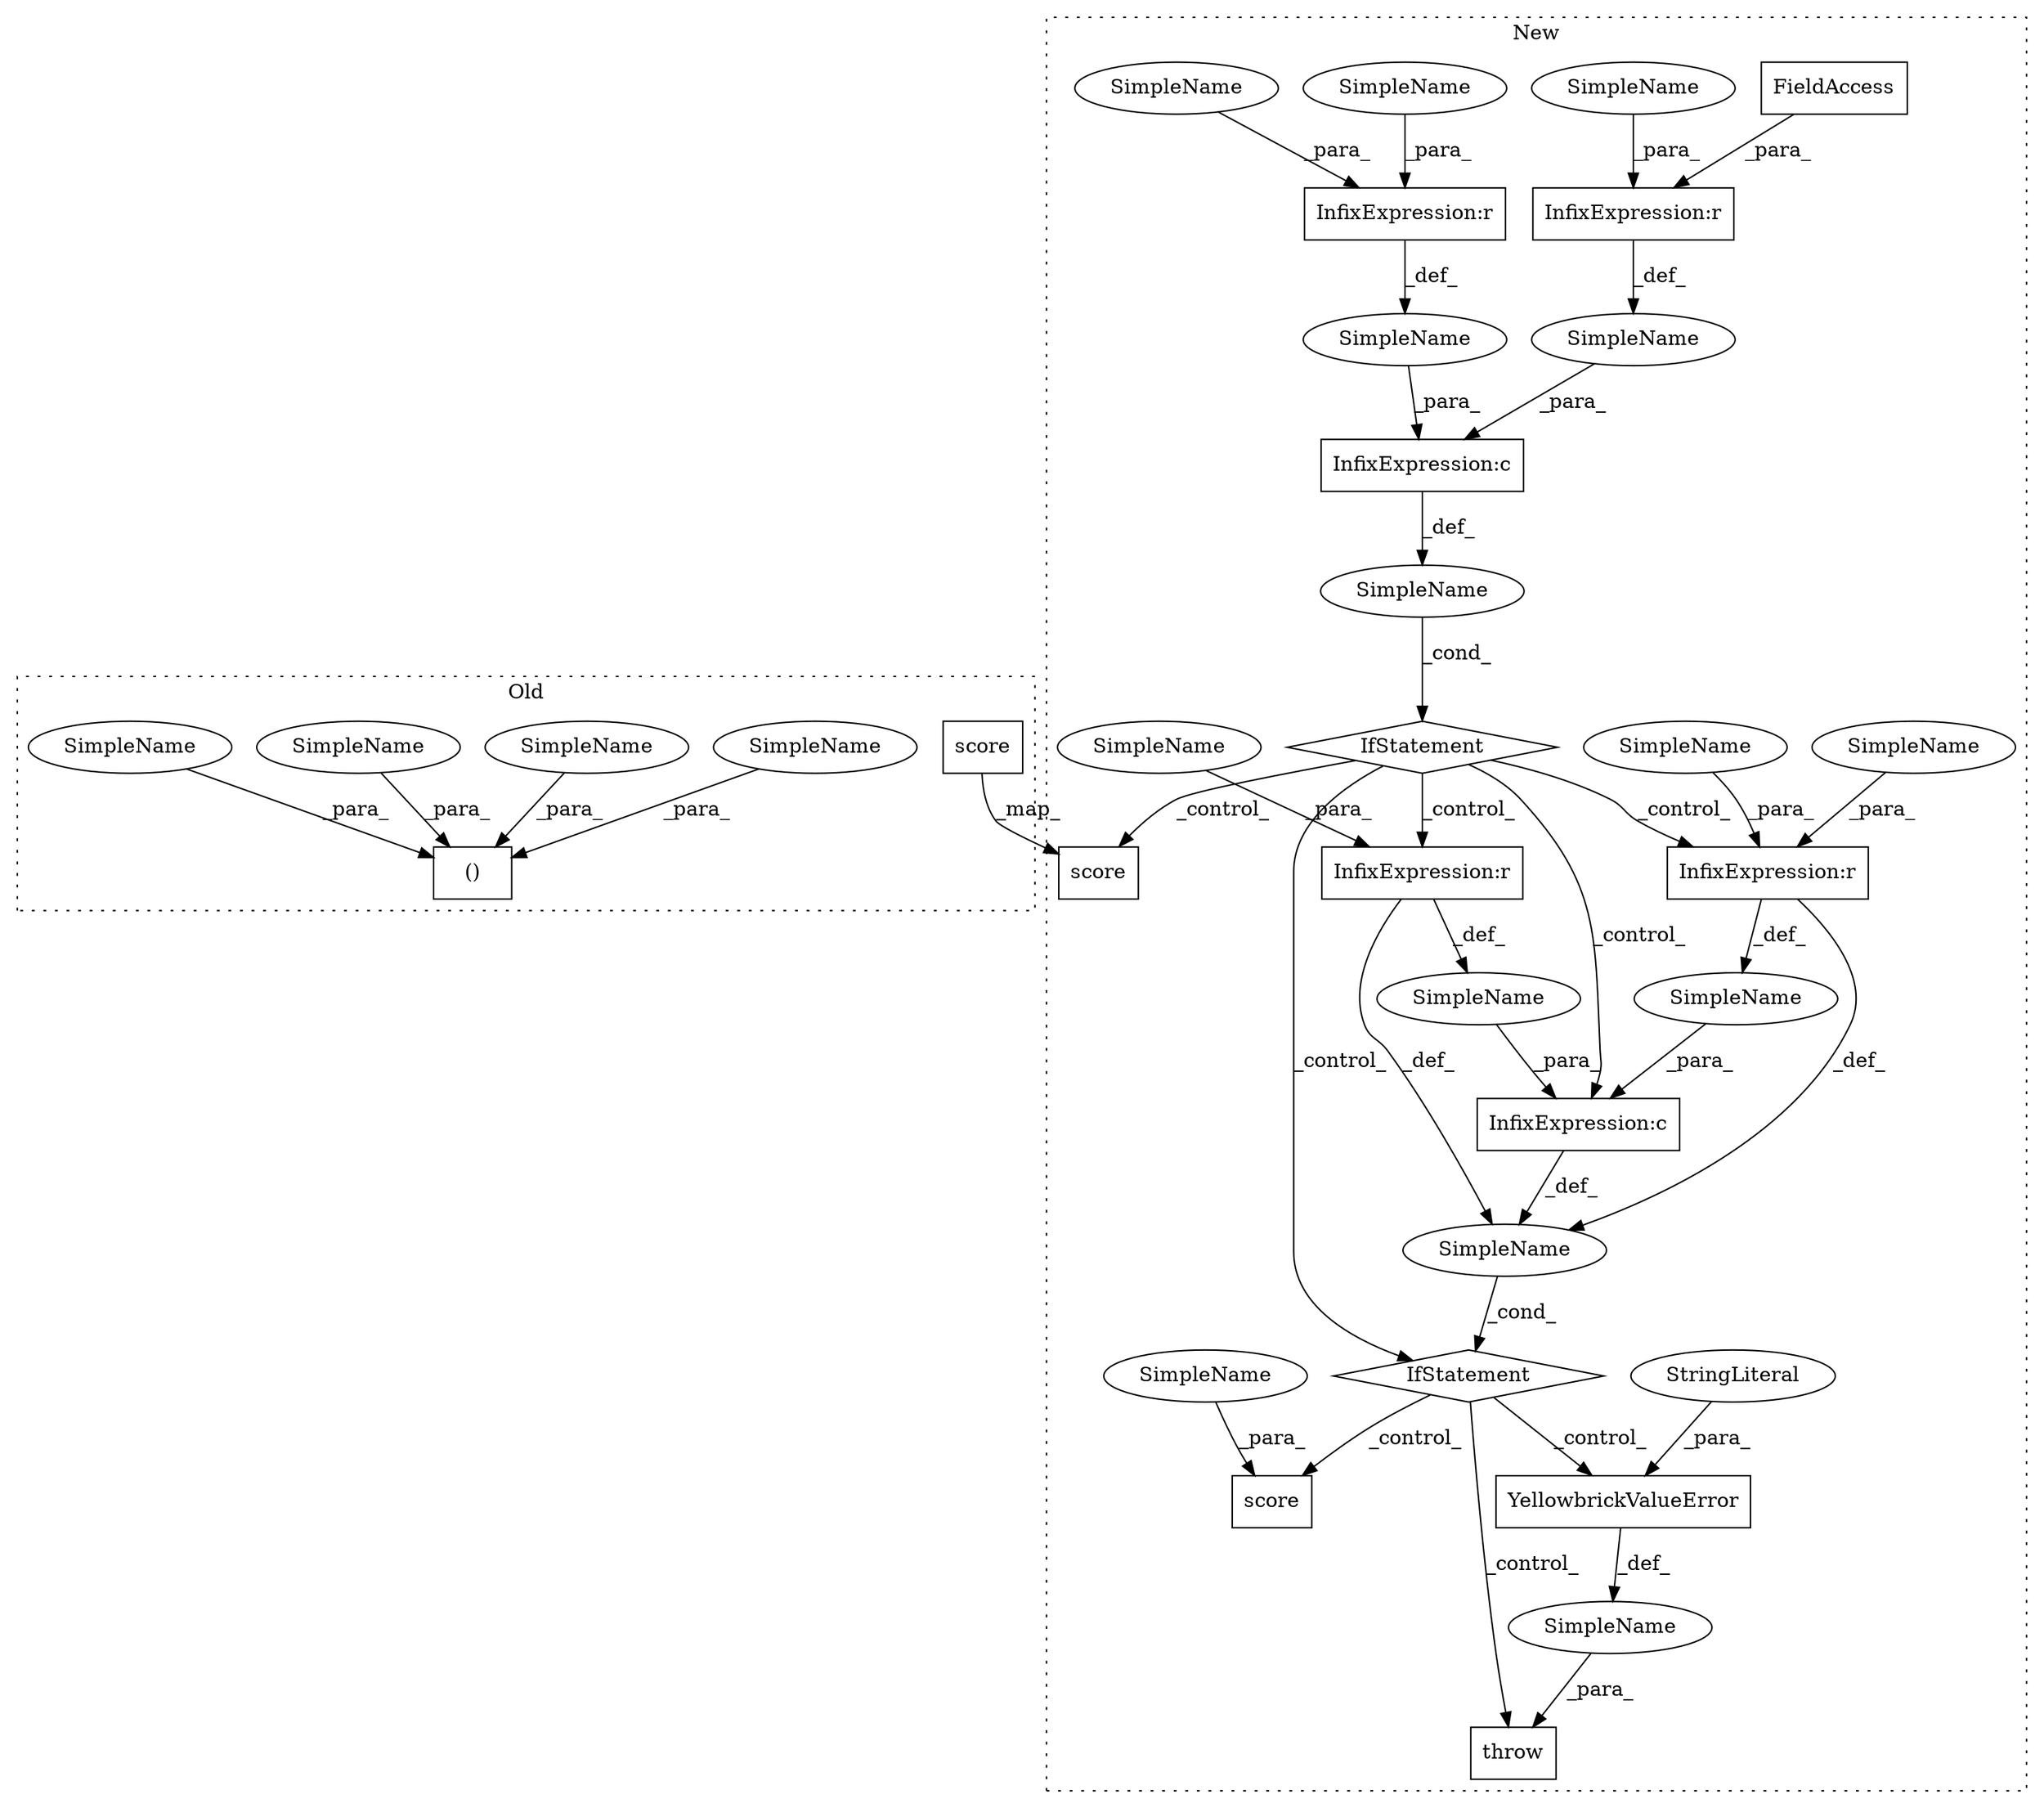 digraph G {
subgraph cluster0 {
1 [label="score" a="32" s="6238,6257" l="6,1" shape="box"];
3 [label="()" a="106" s="6066" l="65" shape="box"];
24 [label="SimpleName" a="42" s="6066" l="7" shape="ellipse"];
29 [label="SimpleName" a="42" s="6125" l="6" shape="ellipse"];
33 [label="SimpleName" a="42" s="6086" l="6" shape="ellipse"];
34 [label="SimpleName" a="42" s="6105" l="7" shape="ellipse"];
label = "Old";
style="dotted";
}
subgraph cluster1 {
2 [label="score" a="32" s="6065,6084" l="6,1" shape="box"];
4 [label="SimpleName" a="42" s="" l="" shape="ellipse"];
5 [label="score" a="32" s="6265,6286" l="6,1" shape="box"];
6 [label="IfStatement" a="25" s="6011,6051" l="4,2" shape="diamond"];
7 [label="InfixExpression:c" a="27" s="6031" l="4" shape="box"];
8 [label="SimpleName" a="42" s="" l="" shape="ellipse"];
9 [label="InfixExpression:r" a="27" s="6022" l="4" shape="box"];
10 [label="InfixExpression:r" a="27" s="6042" l="4" shape="box"];
11 [label="FieldAccess" a="22" s="6036" l="6" shape="box"];
12 [label="SimpleName" a="42" s="" l="" shape="ellipse"];
13 [label="InfixExpression:r" a="27" s="6134" l="4" shape="box"];
14 [label="SimpleName" a="42" s="" l="" shape="ellipse"];
15 [label="InfixExpression:c" a="27" s="6123" l="4" shape="box"];
16 [label="InfixExpression:r" a="27" s="6114" l="4" shape="box"];
17 [label="YellowbrickValueError" a="32" s="6159,6238" l="22,1" shape="box"];
18 [label="SimpleName" a="42" s="" l="" shape="ellipse"];
19 [label="throw" a="53" s="6153" l="6" shape="box"];
20 [label="IfStatement" a="25" s="6103,6143" l="4,2" shape="diamond"];
21 [label="SimpleName" a="42" s="" l="" shape="ellipse"];
22 [label="SimpleName" a="42" s="" l="" shape="ellipse"];
23 [label="StringLiteral" a="45" s="6181" l="57" shape="ellipse"];
25 [label="SimpleName" a="42" s="6118" l="4" shape="ellipse"];
26 [label="SimpleName" a="42" s="6046" l="4" shape="ellipse"];
27 [label="SimpleName" a="42" s="6026" l="4" shape="ellipse"];
28 [label="SimpleName" a="42" s="6138" l="4" shape="ellipse"];
30 [label="SimpleName" a="42" s="6108" l="6" shape="ellipse"];
31 [label="SimpleName" a="42" s="6016" l="6" shape="ellipse"];
32 [label="SimpleName" a="42" s="6271" l="7" shape="ellipse"];
label = "New";
style="dotted";
}
1 -> 2 [label="_map_"];
4 -> 6 [label="_cond_"];
6 -> 20 [label="_control_"];
6 -> 13 [label="_control_"];
6 -> 16 [label="_control_"];
6 -> 15 [label="_control_"];
6 -> 2 [label="_control_"];
7 -> 4 [label="_def_"];
8 -> 7 [label="_para_"];
9 -> 8 [label="_def_"];
10 -> 12 [label="_def_"];
11 -> 10 [label="_para_"];
12 -> 7 [label="_para_"];
13 -> 22 [label="_def_"];
13 -> 14 [label="_def_"];
14 -> 15 [label="_para_"];
15 -> 22 [label="_def_"];
16 -> 21 [label="_def_"];
16 -> 22 [label="_def_"];
17 -> 18 [label="_def_"];
18 -> 19 [label="_para_"];
20 -> 5 [label="_control_"];
20 -> 19 [label="_control_"];
20 -> 17 [label="_control_"];
21 -> 15 [label="_para_"];
22 -> 20 [label="_cond_"];
23 -> 17 [label="_para_"];
24 -> 3 [label="_para_"];
25 -> 16 [label="_para_"];
26 -> 10 [label="_para_"];
27 -> 9 [label="_para_"];
28 -> 13 [label="_para_"];
29 -> 3 [label="_para_"];
30 -> 16 [label="_para_"];
31 -> 9 [label="_para_"];
32 -> 5 [label="_para_"];
33 -> 3 [label="_para_"];
34 -> 3 [label="_para_"];
}